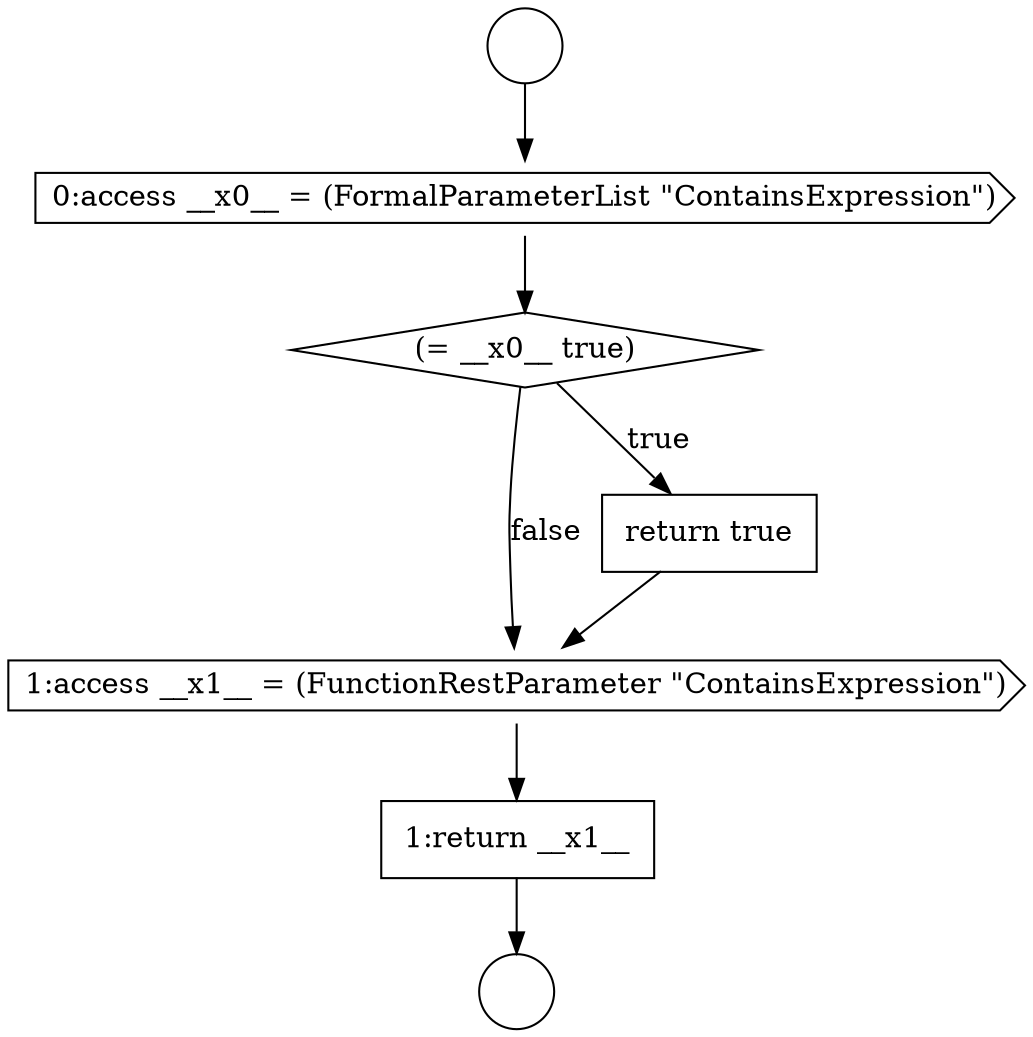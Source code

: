 digraph {
  node8050 [shape=diamond, label=<<font color="black">(= __x0__ true)</font>> color="black" fillcolor="white" style=filled]
  node8048 [shape=circle label=" " color="black" fillcolor="white" style=filled]
  node8053 [shape=none, margin=0, label=<<font color="black">
    <table border="0" cellborder="1" cellspacing="0" cellpadding="10">
      <tr><td align="left">1:return __x1__</td></tr>
    </table>
  </font>> color="black" fillcolor="white" style=filled]
  node8049 [shape=cds, label=<<font color="black">0:access __x0__ = (FormalParameterList &quot;ContainsExpression&quot;)</font>> color="black" fillcolor="white" style=filled]
  node8047 [shape=circle label=" " color="black" fillcolor="white" style=filled]
  node8052 [shape=cds, label=<<font color="black">1:access __x1__ = (FunctionRestParameter &quot;ContainsExpression&quot;)</font>> color="black" fillcolor="white" style=filled]
  node8051 [shape=none, margin=0, label=<<font color="black">
    <table border="0" cellborder="1" cellspacing="0" cellpadding="10">
      <tr><td align="left">return true</td></tr>
    </table>
  </font>> color="black" fillcolor="white" style=filled]
  node8049 -> node8050 [ color="black"]
  node8050 -> node8051 [label=<<font color="black">true</font>> color="black"]
  node8050 -> node8052 [label=<<font color="black">false</font>> color="black"]
  node8053 -> node8048 [ color="black"]
  node8047 -> node8049 [ color="black"]
  node8052 -> node8053 [ color="black"]
  node8051 -> node8052 [ color="black"]
}
